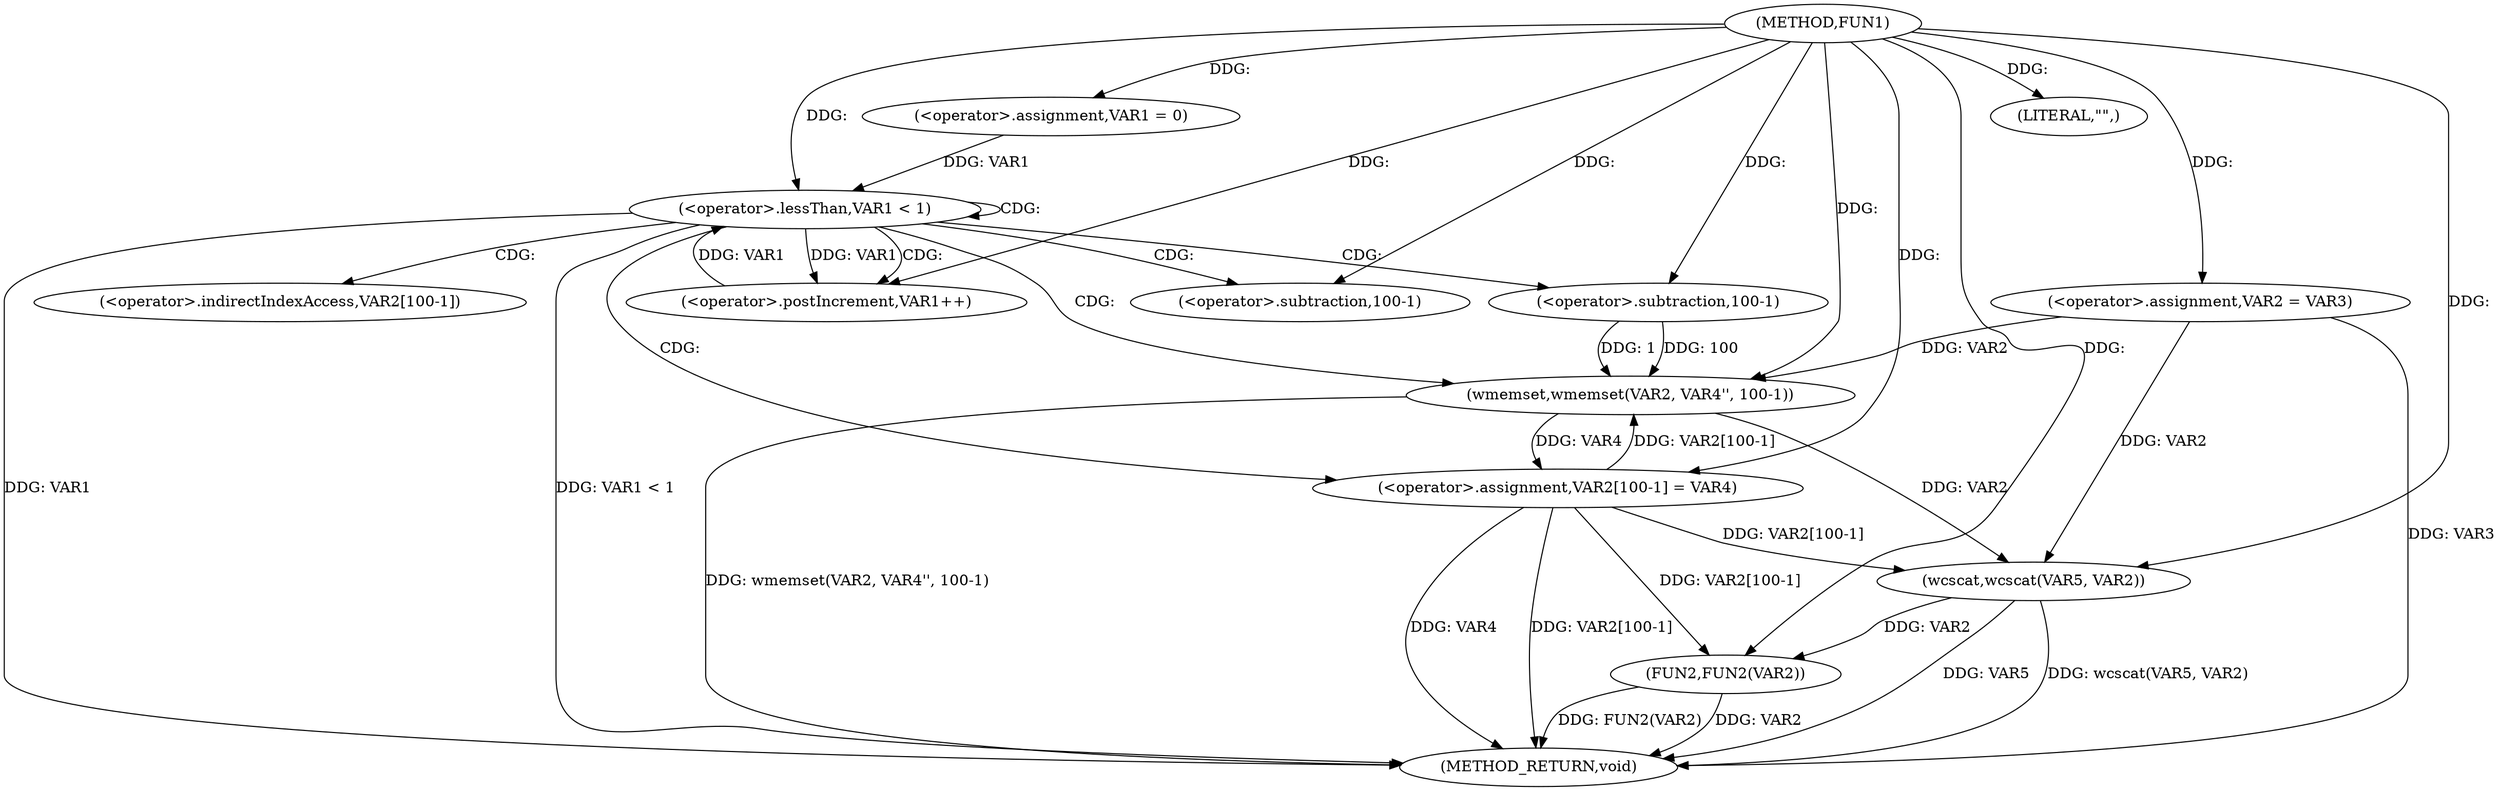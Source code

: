 digraph FUN1 {  
"1000100" [label = "(METHOD,FUN1)" ]
"1000138" [label = "(METHOD_RETURN,void)" ]
"1000105" [label = "(<operator>.assignment,VAR2 = VAR3)" ]
"1000109" [label = "(<operator>.assignment,VAR1 = 0)" ]
"1000112" [label = "(<operator>.lessThan,VAR1 < 1)" ]
"1000115" [label = "(<operator>.postIncrement,VAR1++)" ]
"1000118" [label = "(wmemset,wmemset(VAR2, VAR4'', 100-1))" ]
"1000121" [label = "(<operator>.subtraction,100-1)" ]
"1000124" [label = "(<operator>.assignment,VAR2[100-1] = VAR4)" ]
"1000127" [label = "(<operator>.subtraction,100-1)" ]
"1000132" [label = "(LITERAL,\"\",)" ]
"1000133" [label = "(wcscat,wcscat(VAR5, VAR2))" ]
"1000136" [label = "(FUN2,FUN2(VAR2))" ]
"1000125" [label = "(<operator>.indirectIndexAccess,VAR2[100-1])" ]
  "1000124" -> "1000138"  [ label = "DDG: VAR4"] 
  "1000124" -> "1000138"  [ label = "DDG: VAR2[100-1]"] 
  "1000105" -> "1000138"  [ label = "DDG: VAR3"] 
  "1000133" -> "1000138"  [ label = "DDG: VAR5"] 
  "1000118" -> "1000138"  [ label = "DDG: wmemset(VAR2, VAR4'', 100-1)"] 
  "1000112" -> "1000138"  [ label = "DDG: VAR1"] 
  "1000136" -> "1000138"  [ label = "DDG: FUN2(VAR2)"] 
  "1000133" -> "1000138"  [ label = "DDG: wcscat(VAR5, VAR2)"] 
  "1000112" -> "1000138"  [ label = "DDG: VAR1 < 1"] 
  "1000136" -> "1000138"  [ label = "DDG: VAR2"] 
  "1000100" -> "1000105"  [ label = "DDG: "] 
  "1000100" -> "1000109"  [ label = "DDG: "] 
  "1000109" -> "1000112"  [ label = "DDG: VAR1"] 
  "1000115" -> "1000112"  [ label = "DDG: VAR1"] 
  "1000100" -> "1000112"  [ label = "DDG: "] 
  "1000112" -> "1000115"  [ label = "DDG: VAR1"] 
  "1000100" -> "1000115"  [ label = "DDG: "] 
  "1000124" -> "1000118"  [ label = "DDG: VAR2[100-1]"] 
  "1000105" -> "1000118"  [ label = "DDG: VAR2"] 
  "1000100" -> "1000118"  [ label = "DDG: "] 
  "1000121" -> "1000118"  [ label = "DDG: 100"] 
  "1000121" -> "1000118"  [ label = "DDG: 1"] 
  "1000100" -> "1000121"  [ label = "DDG: "] 
  "1000118" -> "1000124"  [ label = "DDG: VAR4"] 
  "1000100" -> "1000124"  [ label = "DDG: "] 
  "1000100" -> "1000127"  [ label = "DDG: "] 
  "1000100" -> "1000132"  [ label = "DDG: "] 
  "1000100" -> "1000133"  [ label = "DDG: "] 
  "1000124" -> "1000133"  [ label = "DDG: VAR2[100-1]"] 
  "1000118" -> "1000133"  [ label = "DDG: VAR2"] 
  "1000105" -> "1000133"  [ label = "DDG: VAR2"] 
  "1000124" -> "1000136"  [ label = "DDG: VAR2[100-1]"] 
  "1000133" -> "1000136"  [ label = "DDG: VAR2"] 
  "1000100" -> "1000136"  [ label = "DDG: "] 
  "1000112" -> "1000112"  [ label = "CDG: "] 
  "1000112" -> "1000121"  [ label = "CDG: "] 
  "1000112" -> "1000124"  [ label = "CDG: "] 
  "1000112" -> "1000125"  [ label = "CDG: "] 
  "1000112" -> "1000115"  [ label = "CDG: "] 
  "1000112" -> "1000118"  [ label = "CDG: "] 
  "1000112" -> "1000127"  [ label = "CDG: "] 
}
